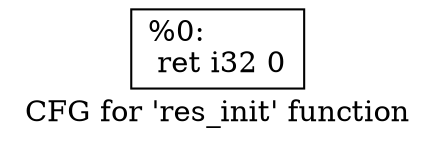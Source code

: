 digraph "CFG for 'res_init' function" {
	label="CFG for 'res_init' function";

	Node0x1d4c860 [shape=record,label="{%0:\l  ret i32 0\l}"];
}
